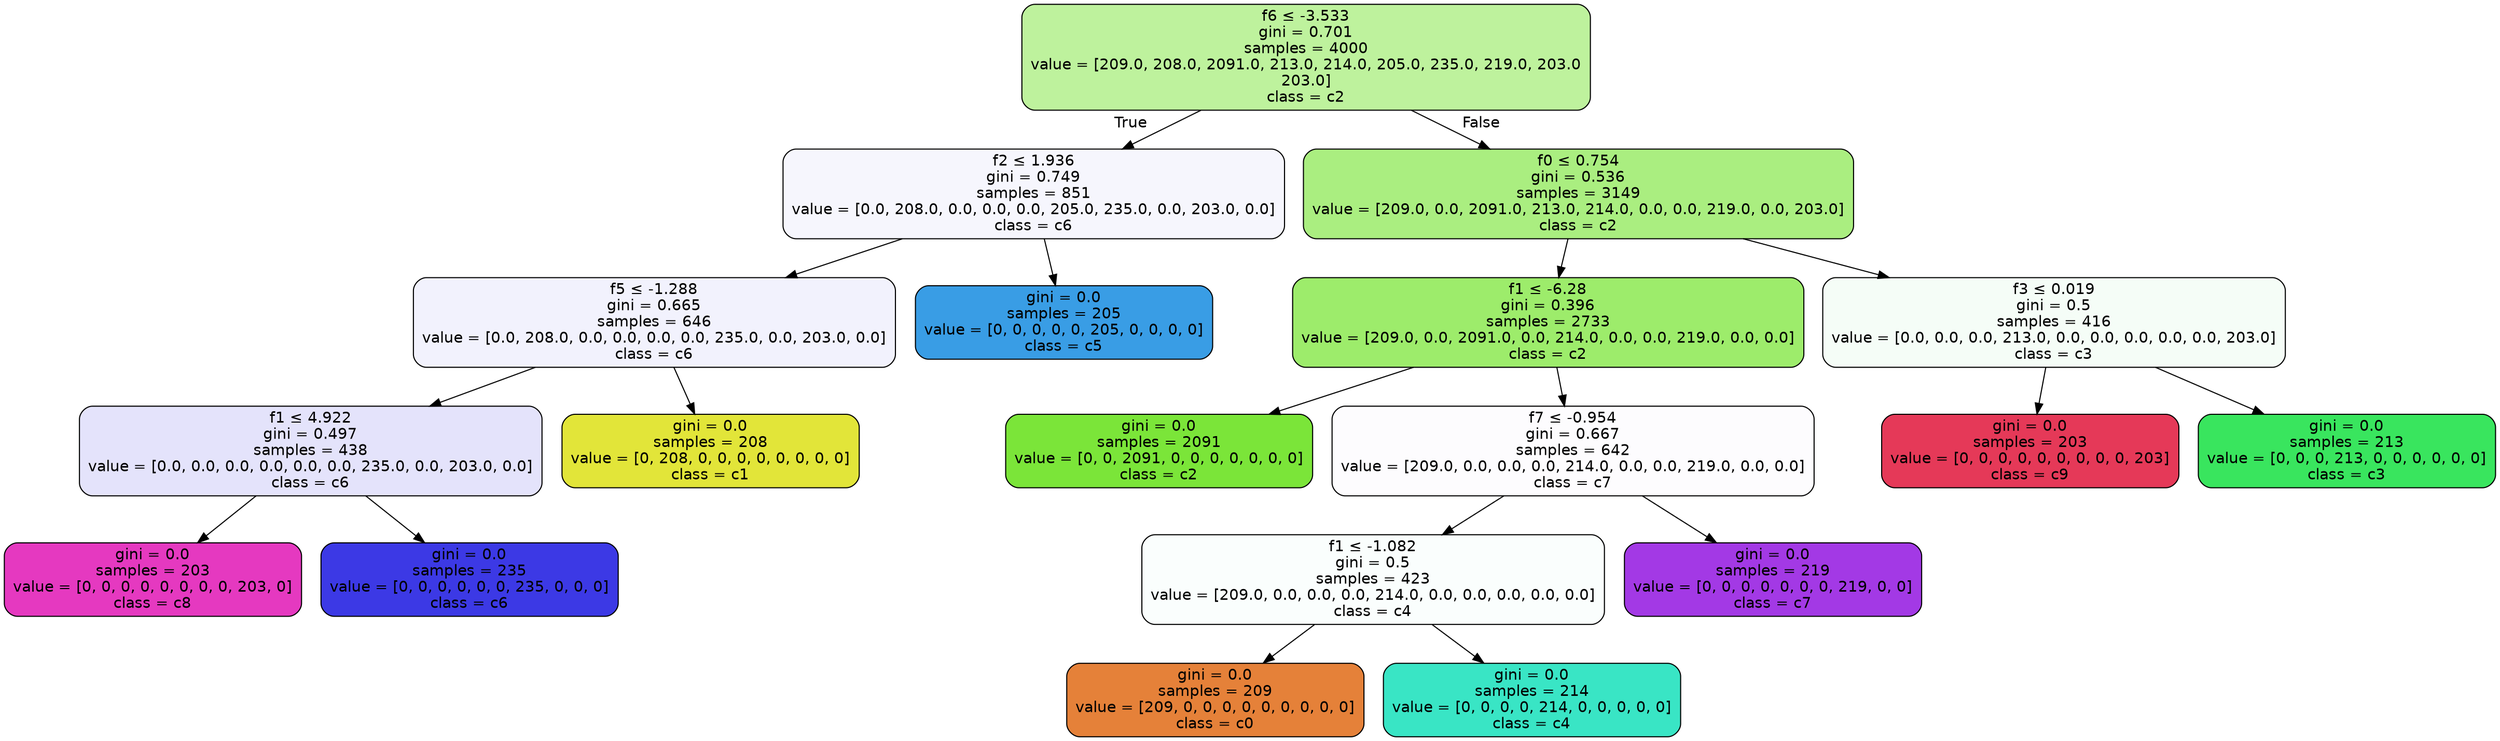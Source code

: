 digraph Tree {
node [shape=box, style="filled, rounded", color="black", fontname=helvetica] ;
edge [fontname=helvetica] ;
0 [label=<f6 &le; -3.533<br/>gini = 0.701<br/>samples = 4000<br/>value = [209.0, 208.0, 2091.0, 213.0, 214.0, 205.0, 235.0, 219.0, 203.0<br/>203.0]<br/>class = c2>, fillcolor="#7be5397e"] ;
1 [label=<f2 &le; 1.936<br/>gini = 0.749<br/>samples = 851<br/>value = [0.0, 208.0, 0.0, 0.0, 0.0, 205.0, 235.0, 0.0, 203.0, 0.0]<br/>class = c6>, fillcolor="#3c39e50b"] ;
0 -> 1 [labeldistance=2.5, labelangle=45, headlabel="True"] ;
2 [label=<f5 &le; -1.288<br/>gini = 0.665<br/>samples = 646<br/>value = [0.0, 208.0, 0.0, 0.0, 0.0, 0.0, 235.0, 0.0, 203.0, 0.0]<br/>class = c6>, fillcolor="#3c39e510"] ;
1 -> 2 ;
3 [label=<f1 &le; 4.922<br/>gini = 0.497<br/>samples = 438<br/>value = [0.0, 0.0, 0.0, 0.0, 0.0, 0.0, 235.0, 0.0, 203.0, 0.0]<br/>class = c6>, fillcolor="#3c39e523"] ;
2 -> 3 ;
4 [label=<gini = 0.0<br/>samples = 203<br/>value = [0, 0, 0, 0, 0, 0, 0, 0, 203, 0]<br/>class = c8>, fillcolor="#e539c0ff"] ;
3 -> 4 ;
5 [label=<gini = 0.0<br/>samples = 235<br/>value = [0, 0, 0, 0, 0, 0, 235, 0, 0, 0]<br/>class = c6>, fillcolor="#3c39e5ff"] ;
3 -> 5 ;
6 [label=<gini = 0.0<br/>samples = 208<br/>value = [0, 208, 0, 0, 0, 0, 0, 0, 0, 0]<br/>class = c1>, fillcolor="#e2e539ff"] ;
2 -> 6 ;
7 [label=<gini = 0.0<br/>samples = 205<br/>value = [0, 0, 0, 0, 0, 205, 0, 0, 0, 0]<br/>class = c5>, fillcolor="#399de5ff"] ;
1 -> 7 ;
8 [label=<f0 &le; 0.754<br/>gini = 0.536<br/>samples = 3149<br/>value = [209.0, 0.0, 2091.0, 213.0, 214.0, 0.0, 0.0, 219.0, 0.0, 203.0]<br/>class = c2>, fillcolor="#7be539a3"] ;
0 -> 8 [labeldistance=2.5, labelangle=-45, headlabel="False"] ;
9 [label=<f1 &le; -6.28<br/>gini = 0.396<br/>samples = 2733<br/>value = [209.0, 0.0, 2091.0, 0.0, 214.0, 0.0, 0.0, 219.0, 0.0, 0.0]<br/>class = c2>, fillcolor="#7be539be"] ;
8 -> 9 ;
10 [label=<gini = 0.0<br/>samples = 2091<br/>value = [0, 0, 2091, 0, 0, 0, 0, 0, 0, 0]<br/>class = c2>, fillcolor="#7be539ff"] ;
9 -> 10 ;
11 [label=<f7 &le; -0.954<br/>gini = 0.667<br/>samples = 642<br/>value = [209.0, 0.0, 0.0, 0.0, 214.0, 0.0, 0.0, 219.0, 0.0, 0.0]<br/>class = c7>, fillcolor="#a339e503"] ;
9 -> 11 ;
12 [label=<f1 &le; -1.082<br/>gini = 0.5<br/>samples = 423<br/>value = [209.0, 0.0, 0.0, 0.0, 214.0, 0.0, 0.0, 0.0, 0.0, 0.0]<br/>class = c4>, fillcolor="#39e5c506"] ;
11 -> 12 ;
13 [label=<gini = 0.0<br/>samples = 209<br/>value = [209, 0, 0, 0, 0, 0, 0, 0, 0, 0]<br/>class = c0>, fillcolor="#e58139ff"] ;
12 -> 13 ;
14 [label=<gini = 0.0<br/>samples = 214<br/>value = [0, 0, 0, 0, 214, 0, 0, 0, 0, 0]<br/>class = c4>, fillcolor="#39e5c5ff"] ;
12 -> 14 ;
15 [label=<gini = 0.0<br/>samples = 219<br/>value = [0, 0, 0, 0, 0, 0, 0, 219, 0, 0]<br/>class = c7>, fillcolor="#a339e5ff"] ;
11 -> 15 ;
16 [label=<f3 &le; 0.019<br/>gini = 0.5<br/>samples = 416<br/>value = [0.0, 0.0, 0.0, 213.0, 0.0, 0.0, 0.0, 0.0, 0.0, 203.0]<br/>class = c3>, fillcolor="#39e55e0c"] ;
8 -> 16 ;
17 [label=<gini = 0.0<br/>samples = 203<br/>value = [0, 0, 0, 0, 0, 0, 0, 0, 0, 203]<br/>class = c9>, fillcolor="#e53958ff"] ;
16 -> 17 ;
18 [label=<gini = 0.0<br/>samples = 213<br/>value = [0, 0, 0, 213, 0, 0, 0, 0, 0, 0]<br/>class = c3>, fillcolor="#39e55eff"] ;
16 -> 18 ;
}
